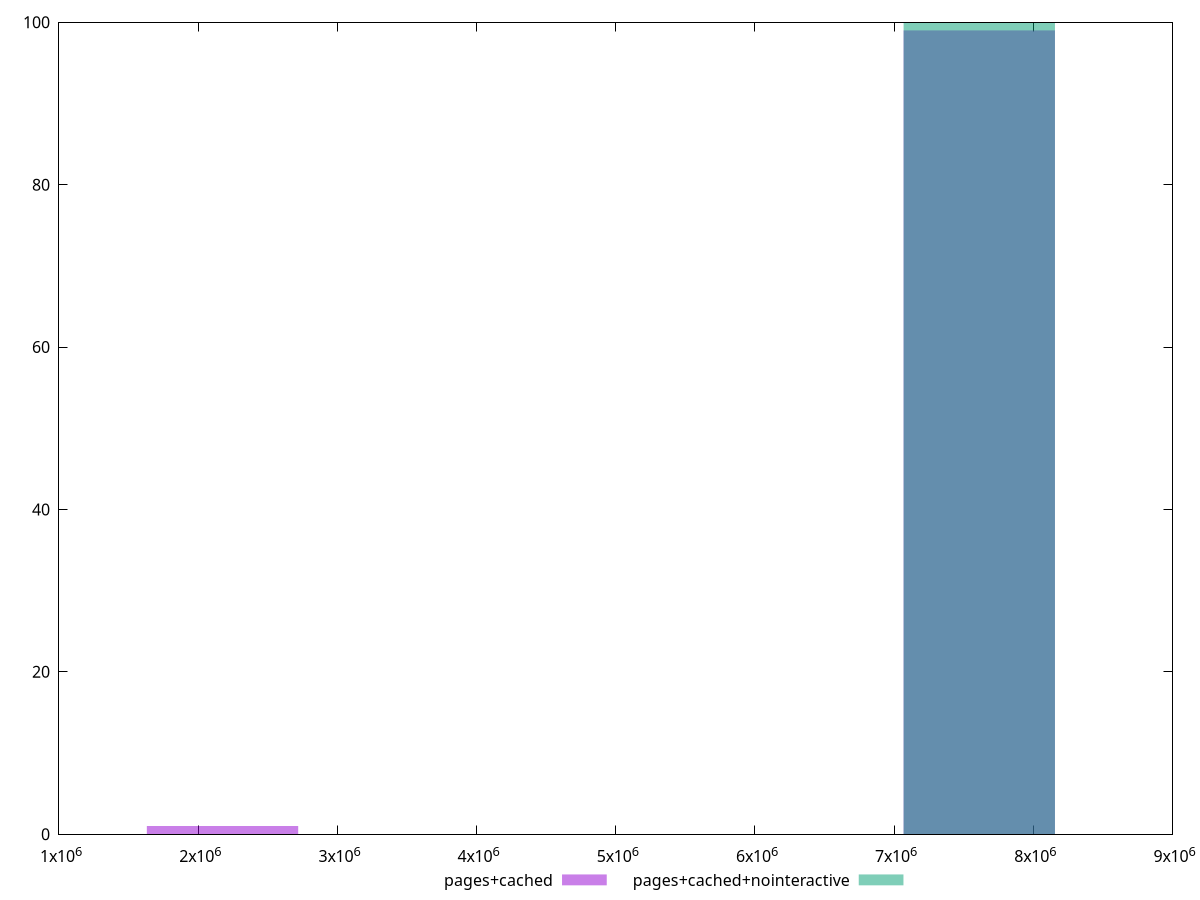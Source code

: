 reset
set terminal svg size 640, 500 enhanced background rgb 'white'
set output "reprap/total-byte-weight/comparison/histogram/2_vs_3.svg"

$pagesCached <<EOF
2174807.303505329 1
7611825.562268651 99
EOF

$pagesCachedNointeractive <<EOF
7611825.562268651 100
EOF

set key outside below
set boxwidth 1087403.6517526645
set yrange [0:100]
set style fill transparent solid 0.5 noborder

plot \
  $pagesCached title "pages+cached" with boxes, \
  $pagesCachedNointeractive title "pages+cached+nointeractive" with boxes, \


reset